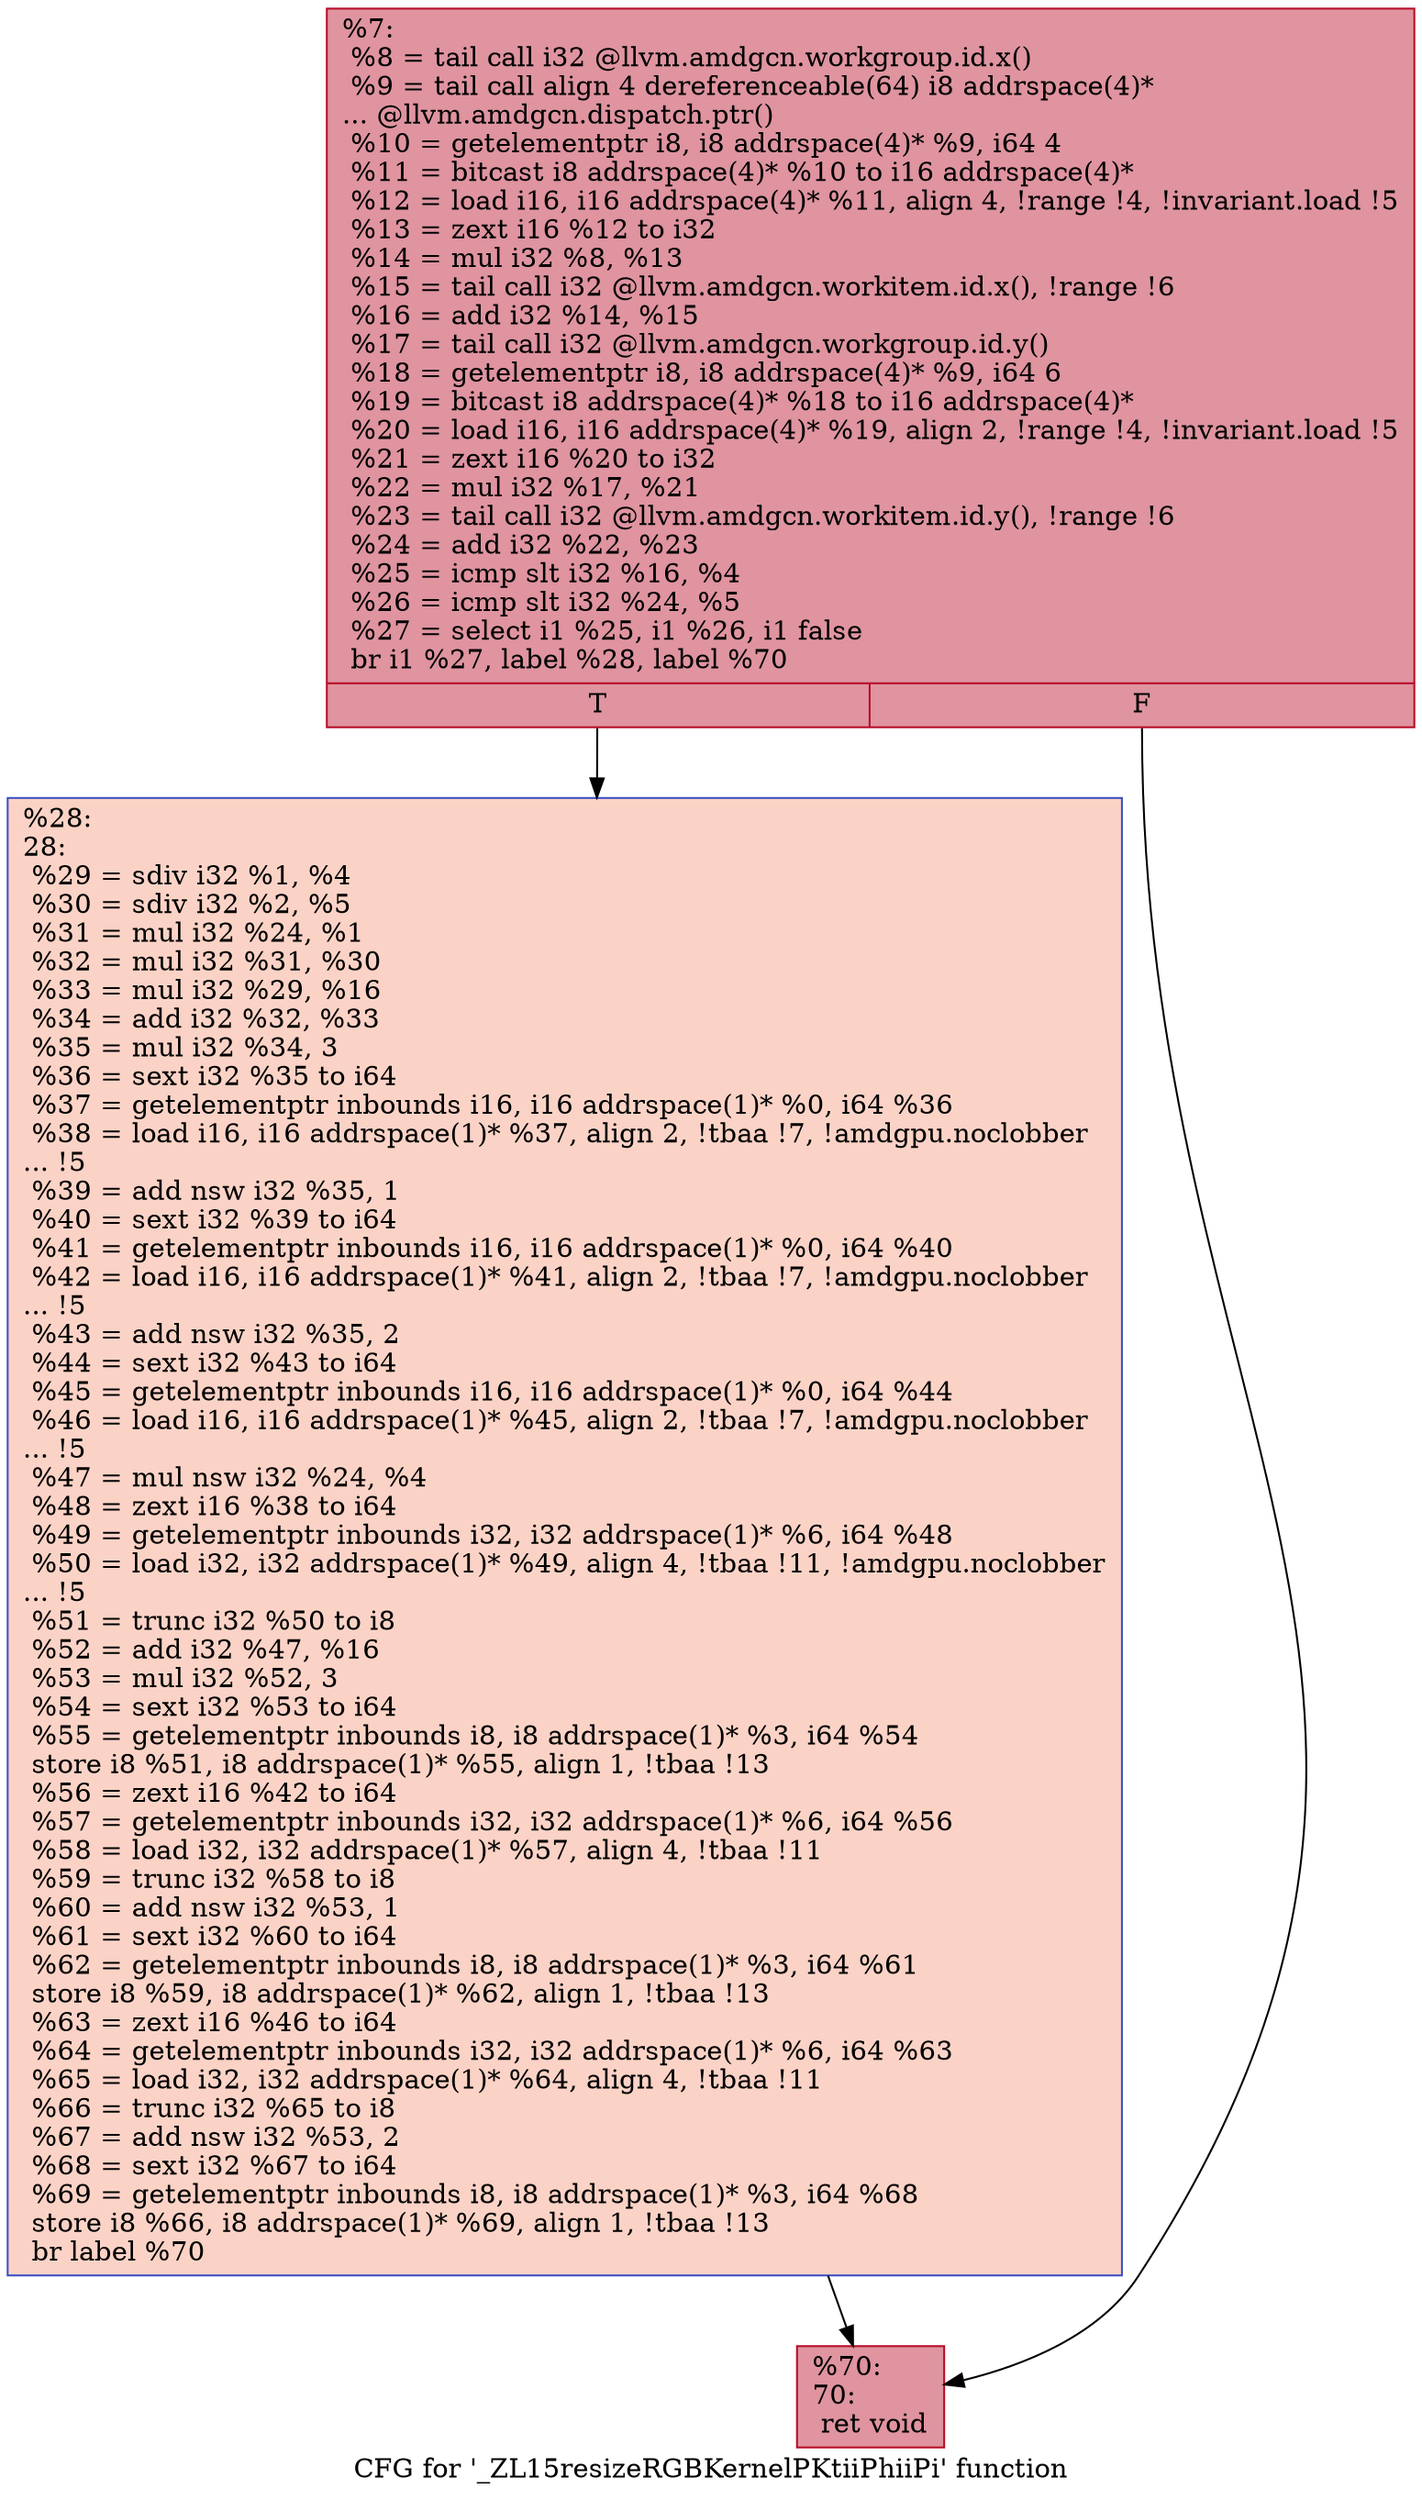 digraph "CFG for '_ZL15resizeRGBKernelPKtiiPhiiPi' function" {
	label="CFG for '_ZL15resizeRGBKernelPKtiiPhiiPi' function";

	Node0x5267bf0 [shape=record,color="#b70d28ff", style=filled, fillcolor="#b70d2870",label="{%7:\l  %8 = tail call i32 @llvm.amdgcn.workgroup.id.x()\l  %9 = tail call align 4 dereferenceable(64) i8 addrspace(4)*\l... @llvm.amdgcn.dispatch.ptr()\l  %10 = getelementptr i8, i8 addrspace(4)* %9, i64 4\l  %11 = bitcast i8 addrspace(4)* %10 to i16 addrspace(4)*\l  %12 = load i16, i16 addrspace(4)* %11, align 4, !range !4, !invariant.load !5\l  %13 = zext i16 %12 to i32\l  %14 = mul i32 %8, %13\l  %15 = tail call i32 @llvm.amdgcn.workitem.id.x(), !range !6\l  %16 = add i32 %14, %15\l  %17 = tail call i32 @llvm.amdgcn.workgroup.id.y()\l  %18 = getelementptr i8, i8 addrspace(4)* %9, i64 6\l  %19 = bitcast i8 addrspace(4)* %18 to i16 addrspace(4)*\l  %20 = load i16, i16 addrspace(4)* %19, align 2, !range !4, !invariant.load !5\l  %21 = zext i16 %20 to i32\l  %22 = mul i32 %17, %21\l  %23 = tail call i32 @llvm.amdgcn.workitem.id.y(), !range !6\l  %24 = add i32 %22, %23\l  %25 = icmp slt i32 %16, %4\l  %26 = icmp slt i32 %24, %5\l  %27 = select i1 %25, i1 %26, i1 false\l  br i1 %27, label %28, label %70\l|{<s0>T|<s1>F}}"];
	Node0x5267bf0:s0 -> Node0x526b610;
	Node0x5267bf0:s1 -> Node0x526b6a0;
	Node0x526b610 [shape=record,color="#3d50c3ff", style=filled, fillcolor="#f59c7d70",label="{%28:\l28:                                               \l  %29 = sdiv i32 %1, %4\l  %30 = sdiv i32 %2, %5\l  %31 = mul i32 %24, %1\l  %32 = mul i32 %31, %30\l  %33 = mul i32 %29, %16\l  %34 = add i32 %32, %33\l  %35 = mul i32 %34, 3\l  %36 = sext i32 %35 to i64\l  %37 = getelementptr inbounds i16, i16 addrspace(1)* %0, i64 %36\l  %38 = load i16, i16 addrspace(1)* %37, align 2, !tbaa !7, !amdgpu.noclobber\l... !5\l  %39 = add nsw i32 %35, 1\l  %40 = sext i32 %39 to i64\l  %41 = getelementptr inbounds i16, i16 addrspace(1)* %0, i64 %40\l  %42 = load i16, i16 addrspace(1)* %41, align 2, !tbaa !7, !amdgpu.noclobber\l... !5\l  %43 = add nsw i32 %35, 2\l  %44 = sext i32 %43 to i64\l  %45 = getelementptr inbounds i16, i16 addrspace(1)* %0, i64 %44\l  %46 = load i16, i16 addrspace(1)* %45, align 2, !tbaa !7, !amdgpu.noclobber\l... !5\l  %47 = mul nsw i32 %24, %4\l  %48 = zext i16 %38 to i64\l  %49 = getelementptr inbounds i32, i32 addrspace(1)* %6, i64 %48\l  %50 = load i32, i32 addrspace(1)* %49, align 4, !tbaa !11, !amdgpu.noclobber\l... !5\l  %51 = trunc i32 %50 to i8\l  %52 = add i32 %47, %16\l  %53 = mul i32 %52, 3\l  %54 = sext i32 %53 to i64\l  %55 = getelementptr inbounds i8, i8 addrspace(1)* %3, i64 %54\l  store i8 %51, i8 addrspace(1)* %55, align 1, !tbaa !13\l  %56 = zext i16 %42 to i64\l  %57 = getelementptr inbounds i32, i32 addrspace(1)* %6, i64 %56\l  %58 = load i32, i32 addrspace(1)* %57, align 4, !tbaa !11\l  %59 = trunc i32 %58 to i8\l  %60 = add nsw i32 %53, 1\l  %61 = sext i32 %60 to i64\l  %62 = getelementptr inbounds i8, i8 addrspace(1)* %3, i64 %61\l  store i8 %59, i8 addrspace(1)* %62, align 1, !tbaa !13\l  %63 = zext i16 %46 to i64\l  %64 = getelementptr inbounds i32, i32 addrspace(1)* %6, i64 %63\l  %65 = load i32, i32 addrspace(1)* %64, align 4, !tbaa !11\l  %66 = trunc i32 %65 to i8\l  %67 = add nsw i32 %53, 2\l  %68 = sext i32 %67 to i64\l  %69 = getelementptr inbounds i8, i8 addrspace(1)* %3, i64 %68\l  store i8 %66, i8 addrspace(1)* %69, align 1, !tbaa !13\l  br label %70\l}"];
	Node0x526b610 -> Node0x526b6a0;
	Node0x526b6a0 [shape=record,color="#b70d28ff", style=filled, fillcolor="#b70d2870",label="{%70:\l70:                                               \l  ret void\l}"];
}
